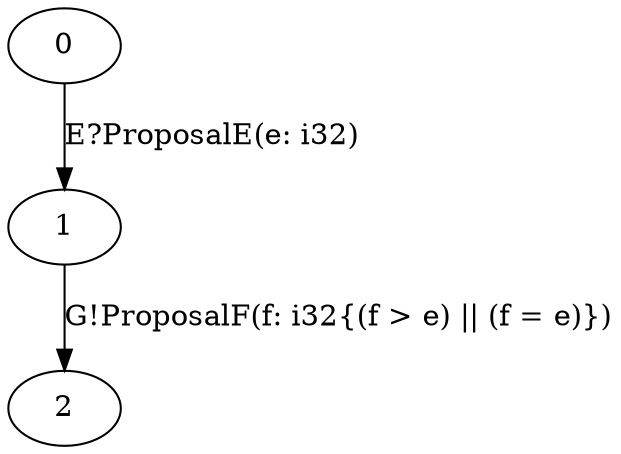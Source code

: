 digraph F {
  0;
  1;
  2;
  
  
  0 -> 1 [label="E?ProposalE(e: i32)",
          ];
  1 -> 2 [label="G!ProposalF(f: i32{(f > e) || (f = e)})", ];
  
  }

